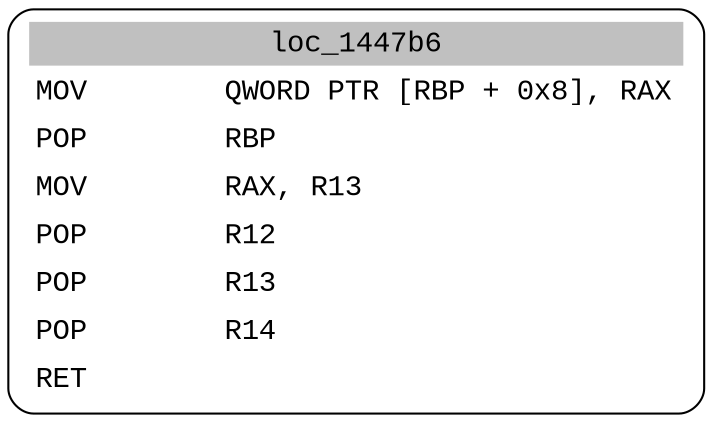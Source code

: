 digraph asm_graph {
1941 [
shape="Mrecord" fontname="Courier New"label =<<table border="0" cellborder="0" cellpadding="3"><tr><td align="center" colspan="2" bgcolor="grey">loc_1447b6</td></tr><tr><td align="left">MOV        QWORD PTR [RBP + 0x8], RAX</td></tr><tr><td align="left">POP        RBP</td></tr><tr><td align="left">MOV        RAX, R13</td></tr><tr><td align="left">POP        R12</td></tr><tr><td align="left">POP        R13</td></tr><tr><td align="left">POP        R14</td></tr><tr><td align="left">RET        </td></tr></table>> ];
}